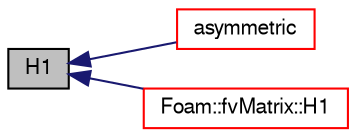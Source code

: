 digraph "H1"
{
  bgcolor="transparent";
  edge [fontname="FreeSans",fontsize="10",labelfontname="FreeSans",labelfontsize="10"];
  node [fontname="FreeSans",fontsize="10",shape=record];
  rankdir="LR";
  Node1398 [label="H1",height=0.2,width=0.4,color="black", fillcolor="grey75", style="filled", fontcolor="black"];
  Node1398 -> Node1399 [dir="back",color="midnightblue",fontsize="10",style="solid",fontname="FreeSans"];
  Node1399 [label="asymmetric",height=0.2,width=0.4,color="red",URL="$a26882.html#aff45003a4c4226b1f6f4e5e24d382e03"];
  Node1398 -> Node1430 [dir="back",color="midnightblue",fontsize="10",style="solid",fontname="FreeSans"];
  Node1430 [label="Foam::fvMatrix::H1",height=0.2,width=0.4,color="red",URL="$a22358.html#a37a6a42b79a9f56f28f79fab26072d51",tooltip="Return H(1) "];
}
